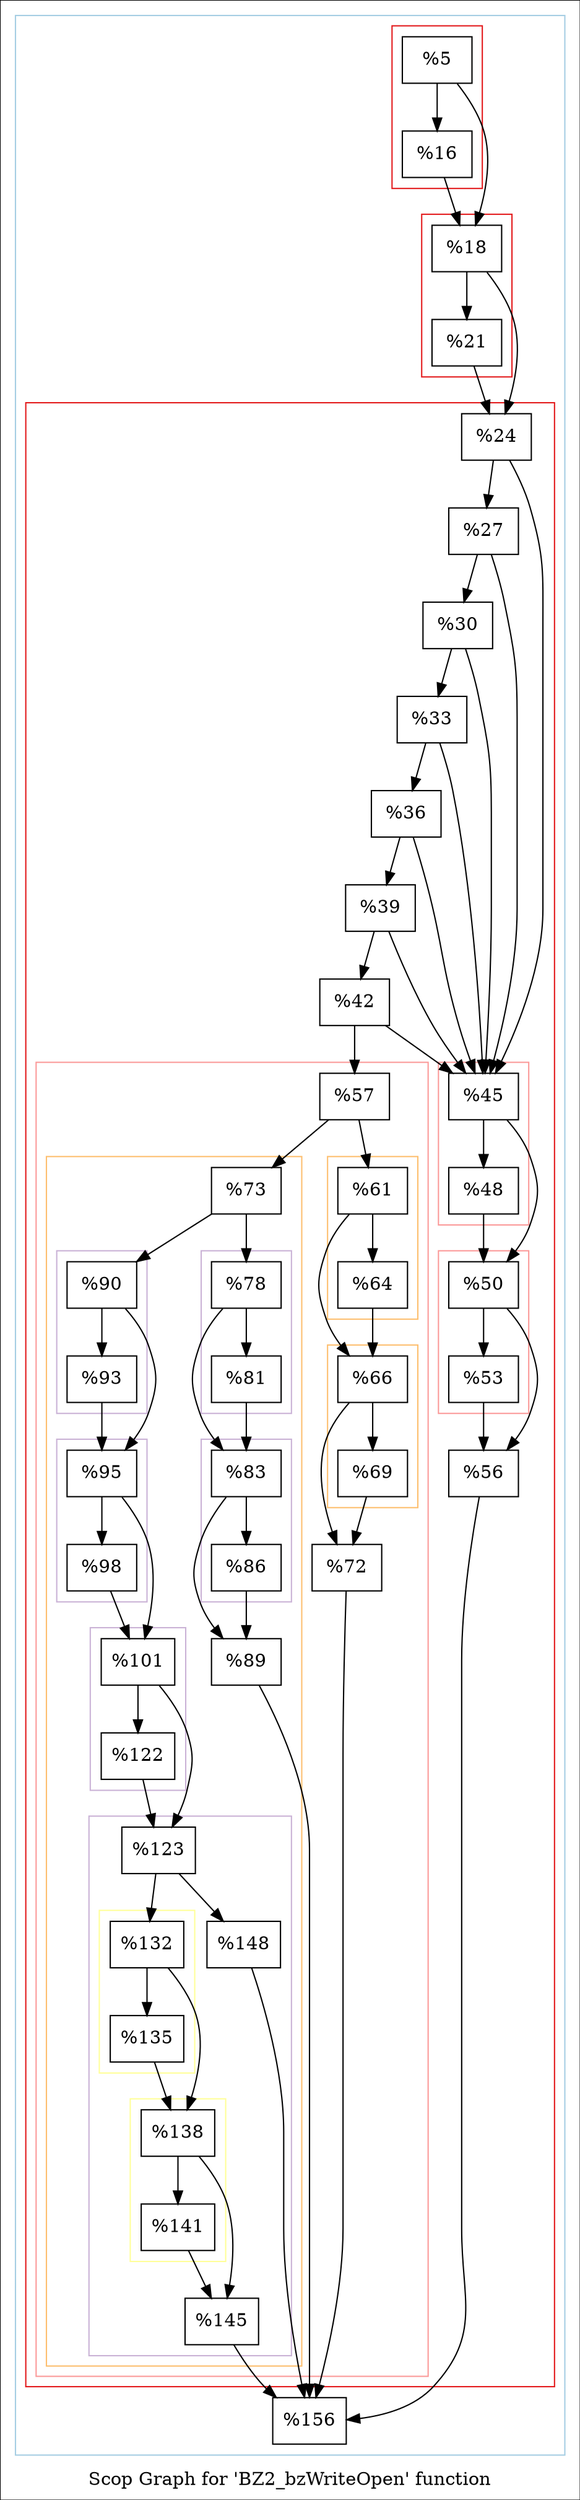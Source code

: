 digraph "Scop Graph for 'BZ2_bzWriteOpen' function" {
	label="Scop Graph for 'BZ2_bzWriteOpen' function";

	Node0x18caba0 [shape=record,label="{%5}"];
	Node0x18caba0 -> Node0x18457d0;
	Node0x18caba0 -> Node0x16abbe0;
	Node0x18457d0 [shape=record,label="{%16}"];
	Node0x18457d0 -> Node0x16abbe0;
	Node0x16abbe0 [shape=record,label="{%18}"];
	Node0x16abbe0 -> Node0x18354c0;
	Node0x16abbe0 -> Node0x17421a0;
	Node0x18354c0 [shape=record,label="{%21}"];
	Node0x18354c0 -> Node0x17421a0;
	Node0x17421a0 [shape=record,label="{%24}"];
	Node0x17421a0 -> Node0x182ca20;
	Node0x17421a0 -> Node0x1881d50;
	Node0x182ca20 [shape=record,label="{%45}"];
	Node0x182ca20 -> Node0x18250a0;
	Node0x182ca20 -> Node0x1849470;
	Node0x18250a0 [shape=record,label="{%48}"];
	Node0x18250a0 -> Node0x1849470;
	Node0x1849470 [shape=record,label="{%50}"];
	Node0x1849470 -> Node0x18ed710;
	Node0x1849470 -> Node0x15b4f80;
	Node0x18ed710 [shape=record,label="{%53}"];
	Node0x18ed710 -> Node0x15b4f80;
	Node0x15b4f80 [shape=record,label="{%56}"];
	Node0x15b4f80 -> Node0x18321a0;
	Node0x18321a0 [shape=record,label="{%156}"];
	Node0x1881d50 [shape=record,label="{%27}"];
	Node0x1881d50 -> Node0x182ca20;
	Node0x1881d50 -> Node0x1819a10;
	Node0x1819a10 [shape=record,label="{%30}"];
	Node0x1819a10 -> Node0x182ca20;
	Node0x1819a10 -> Node0x184bf70;
	Node0x184bf70 [shape=record,label="{%33}"];
	Node0x184bf70 -> Node0x182ca20;
	Node0x184bf70 -> Node0x182eb00;
	Node0x182eb00 [shape=record,label="{%36}"];
	Node0x182eb00 -> Node0x182ca20;
	Node0x182eb00 -> Node0x1830270;
	Node0x1830270 [shape=record,label="{%39}"];
	Node0x1830270 -> Node0x182ca20;
	Node0x1830270 -> Node0x18d7750;
	Node0x18d7750 [shape=record,label="{%42}"];
	Node0x18d7750 -> Node0x182ca20;
	Node0x18d7750 -> Node0x17dcd50;
	Node0x17dcd50 [shape=record,label="{%57}"];
	Node0x17dcd50 -> Node0x18ef080;
	Node0x17dcd50 -> Node0x1868d70;
	Node0x18ef080 [shape=record,label="{%61}"];
	Node0x18ef080 -> Node0x15e99d0;
	Node0x18ef080 -> Node0x15e0cf0;
	Node0x15e99d0 [shape=record,label="{%64}"];
	Node0x15e99d0 -> Node0x15e0cf0;
	Node0x15e0cf0 [shape=record,label="{%66}"];
	Node0x15e0cf0 -> Node0x18d0b40;
	Node0x15e0cf0 -> Node0x1840940;
	Node0x18d0b40 [shape=record,label="{%69}"];
	Node0x18d0b40 -> Node0x1840940;
	Node0x1840940 [shape=record,label="{%72}"];
	Node0x1840940 -> Node0x18321a0;
	Node0x1868d70 [shape=record,label="{%73}"];
	Node0x1868d70 -> Node0x17dce20;
	Node0x1868d70 -> Node0x165c070;
	Node0x17dce20 [shape=record,label="{%78}"];
	Node0x17dce20 -> Node0x1802730;
	Node0x17dce20 -> Node0x18fbff0;
	Node0x1802730 [shape=record,label="{%81}"];
	Node0x1802730 -> Node0x18fbff0;
	Node0x18fbff0 [shape=record,label="{%83}"];
	Node0x18fbff0 -> Node0x18d0cf0;
	Node0x18fbff0 -> Node0x15adf10;
	Node0x18d0cf0 [shape=record,label="{%86}"];
	Node0x18d0cf0 -> Node0x15adf10;
	Node0x15adf10 [shape=record,label="{%89}"];
	Node0x15adf10 -> Node0x18321a0;
	Node0x165c070 [shape=record,label="{%90}"];
	Node0x165c070 -> Node0x183b190;
	Node0x165c070 -> Node0x16b2960;
	Node0x183b190 [shape=record,label="{%93}"];
	Node0x183b190 -> Node0x16b2960;
	Node0x16b2960 [shape=record,label="{%95}"];
	Node0x16b2960 -> Node0x18f71d0;
	Node0x16b2960 -> Node0x18ed270;
	Node0x18f71d0 [shape=record,label="{%98}"];
	Node0x18f71d0 -> Node0x18ed270;
	Node0x18ed270 [shape=record,label="{%101}"];
	Node0x18ed270 -> Node0x17c4c70;
	Node0x18ed270 -> Node0x17a3790;
	Node0x17c4c70 [shape=record,label="{%122}"];
	Node0x17c4c70 -> Node0x17a3790;
	Node0x17a3790 [shape=record,label="{%123}"];
	Node0x17a3790 -> Node0x15fd970;
	Node0x17a3790 -> Node0x1600b80;
	Node0x15fd970 [shape=record,label="{%132}"];
	Node0x15fd970 -> Node0x1799360;
	Node0x15fd970 -> Node0x1832780;
	Node0x1799360 [shape=record,label="{%135}"];
	Node0x1799360 -> Node0x1832780;
	Node0x1832780 [shape=record,label="{%138}"];
	Node0x1832780 -> Node0x1838430;
	Node0x1832780 -> Node0x182cec0;
	Node0x1838430 [shape=record,label="{%141}"];
	Node0x1838430 -> Node0x182cec0;
	Node0x182cec0 [shape=record,label="{%145}"];
	Node0x182cec0 -> Node0x18321a0;
	Node0x1600b80 [shape=record,label="{%148}"];
	Node0x1600b80 -> Node0x18321a0;
	colorscheme = "paired12"
        subgraph cluster_0x18d2190 {
          label = "";
          style = solid;
          color = 1
          subgraph cluster_0x155e120 {
            label = "";
            style = solid;
            color = 6
            Node0x18caba0;
            Node0x18457d0;
          }
          subgraph cluster_0x155e0a0 {
            label = "";
            style = solid;
            color = 6
            Node0x16abbe0;
            Node0x18354c0;
          }
          subgraph cluster_0x155e020 {
            label = "";
            style = solid;
            color = 6
            subgraph cluster_0x19bf3c0 {
              label = "";
              style = solid;
              color = 5
              Node0x182ca20;
              Node0x18250a0;
            }
            subgraph cluster_0x1945120 {
              label = "";
              style = solid;
              color = 5
              Node0x1849470;
              Node0x18ed710;
            }
            subgraph cluster_0x155dfa0 {
              label = "";
              style = solid;
              color = 5
              subgraph cluster_0x1902470 {
                label = "";
                style = solid;
                color = 7
                Node0x18ef080;
                Node0x15e99d0;
              }
              subgraph cluster_0x19015d0 {
                label = "";
                style = solid;
                color = 7
                Node0x15e0cf0;
                Node0x18d0b40;
              }
              subgraph cluster_0x155df20 {
                label = "";
                style = solid;
                color = 7
                subgraph cluster_0x18ff570 {
                  label = "";
                  style = solid;
                  color = 9
                  Node0x17dce20;
                  Node0x1802730;
                }
                subgraph cluster_0x19681f0 {
                  label = "";
                  style = solid;
                  color = 9
                  Node0x18fbff0;
                  Node0x18d0cf0;
                }
                subgraph cluster_0x155dea0 {
                  label = "";
                  style = solid;
                  color = 9
                  Node0x165c070;
                  Node0x183b190;
                }
                subgraph cluster_0x155de20 {
                  label = "";
                  style = solid;
                  color = 9
                  Node0x16b2960;
                  Node0x18f71d0;
                }
                subgraph cluster_0x1945090 {
                  label = "";
                  style = solid;
                  color = 9
                  Node0x18ed270;
                  Node0x17c4c70;
                }
                subgraph cluster_0x1945010 {
                  label = "";
                  style = solid;
                  color = 9
                  subgraph cluster_0x1944f90 {
                    label = "";
                    style = solid;
                    color = 11
                    Node0x15fd970;
                    Node0x1799360;
                  }
                  subgraph cluster_0x1944f10 {
                    label = "";
                    style = solid;
                    color = 11
                    Node0x1832780;
                    Node0x1838430;
                  }
                  Node0x17a3790;
                  Node0x182cec0;
                  Node0x1600b80;
                }
                Node0x1868d70;
                Node0x15adf10;
              }
              Node0x17dcd50;
              Node0x1840940;
            }
            Node0x17421a0;
            Node0x15b4f80;
            Node0x1881d50;
            Node0x1819a10;
            Node0x184bf70;
            Node0x182eb00;
            Node0x1830270;
            Node0x18d7750;
          }
          Node0x18321a0;
        }
}
